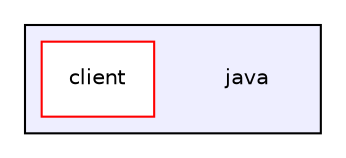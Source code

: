 digraph "java" {
  compound=true
  node [ fontsize="10", fontname="Helvetica"];
  edge [ labelfontsize="10", labelfontname="Helvetica"];
  subgraph clusterdir_93c6ba7fb77bae0709fae89c9c13b44a {
    graph [ bgcolor="#eeeeff", pencolor="black", label="" URL="dir_93c6ba7fb77bae0709fae89c9c13b44a.html"];
    dir_93c6ba7fb77bae0709fae89c9c13b44a [shape=plaintext label="java"];
    dir_2db879290e8c3956116652a9058d8312 [shape=box label="client" color="red" fillcolor="white" style="filled" URL="dir_2db879290e8c3956116652a9058d8312.html"];
  }
}
